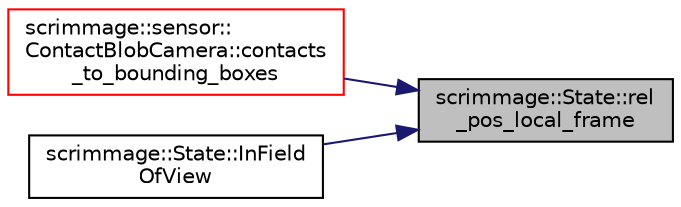 digraph "scrimmage::State::rel_pos_local_frame"
{
 // LATEX_PDF_SIZE
  edge [fontname="Helvetica",fontsize="10",labelfontname="Helvetica",labelfontsize="10"];
  node [fontname="Helvetica",fontsize="10",shape=record];
  rankdir="RL";
  Node1 [label="scrimmage::State::rel\l_pos_local_frame",height=0.2,width=0.4,color="black", fillcolor="grey75", style="filled", fontcolor="black",tooltip="convert the relative position to the local frame (the output vector will point to the other state)"];
  Node1 -> Node2 [dir="back",color="midnightblue",fontsize="10",style="solid",fontname="Helvetica"];
  Node2 [label="scrimmage::sensor::\lContactBlobCamera::contacts\l_to_bounding_boxes",height=0.2,width=0.4,color="red", fillcolor="white", style="filled",URL="$classscrimmage_1_1sensor_1_1ContactBlobCamera.html#a51307da3206e61e10fa3dae982353696",tooltip=" "];
  Node1 -> Node4 [dir="back",color="midnightblue",fontsize="10",style="solid",fontname="Helvetica"];
  Node4 [label="scrimmage::State::InField\lOfView",height=0.2,width=0.4,color="black", fillcolor="white", style="filled",URL="$classscrimmage_1_1State.html#a31950d834080323f55b591755f34a314",tooltip="Returns true if other state is in field-of-view."];
}
